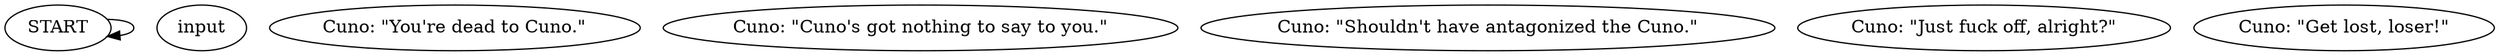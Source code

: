 # YARD / CUNO barks lost to cunoesse
# OBSOLETE
#
#Now Cuno lockout is handled in greeting.
# ==================================================
digraph G {
	  0 [label="START"];
	  1 [label="input"];
	  2 [label="Cuno: \"You're dead to Cuno.\""];
	  3 [label="Cuno: \"Cuno's got nothing to say to you.\""];
	  4 [label="Cuno: \"Shouldn't have antagonized the Cuno.\""];
	  5 [label="Cuno: \"Just fuck off, alright?\""];
	  6 [label="Cuno: \"Get lost, loser!\""];
	  0 -> 0
}

